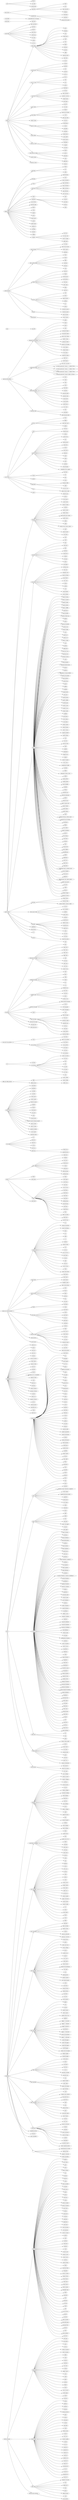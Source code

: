 digraph G {
  rankdir=LR;
  ranksep="3.0";
  "herbs and spices" -> "herbs" ;
  "herbs" -> "angelica" ;
  "herbs" -> "silver linden" ;
  "herbs" -> "garlic" ;
  "herbs" -> "chives" ;
  "herbs" -> "lemon verbena" ;
  "herbs" -> "dill" ;
  "herbs" -> "tarragon" ;
  "herbs" -> "mugwort" ;
  "herbs" -> "turnip" ;
  "herbs" -> "roman camomile" ;
  "herbs" -> "coriander" ;
  "herbs" -> "lemon grass" ;
  "herbs" -> "fennel" ;
  "herbs" -> "hyssop" ;
  "herbs" -> "sweet bay" ;
  "herbs" -> "lovage" ;
  "herbs" -> "mexican oregano" ;
  "herbs" -> "german camomile" ;
  "herbs" -> "lemon balm" ;
  "herbs" -> "mentha" ;
  "herbs" -> "orange mint" ;
  "herbs" -> "cornmint" ;
  "herbs" -> "spearmint" ;
  "herbs" -> "peppermint" ;
  "herbs" -> "sweet basil" ;
  "herbs" -> "sweet marjoram" ;
  "herbs" -> "pot marjoram" ;
  "herbs" -> "common oregano" ;
  "herbs" -> "parsley" ;
  "herbs" -> "anise" ;
  "herbs" -> "purslane" ;
  "herbs" -> "watercress" ;
  "herbs" -> "rosemary" ;
  "herbs" -> "sorrel" ;
  "herbs" -> "common sage" ;
  "herbs" -> "summer savory" ;
  "herbs" -> "winter savory" ;
  "herbs" -> "dandelion" ;
  "herbs" -> "common thyme" ;
  "herbs" -> "linden" ;
  "herbs" -> "small-leaf linden" ;
  "herbs" -> "fenugreek" ;
  "herbs" -> "common verbena" ;
  "herbs" -> "chinese chives" ;
  "herbs" -> "lemon thyme" ;
  "herbs" -> "welsh onion" ;
  "herbs" -> "celery leaves" ;
  "herbs" -> "italian oregano" ;
  "herbs" -> "pineappple sage" ;
  "herbs" -> "alfalfa" ;
  "herbs" -> "amaranth" ;
  "herbs" -> "dock" ;
  "herbs" -> "fireweed" ;
  "herbs" -> "rose hip" ;
  "herbs" -> "roselle" ;
  "herbs" -> "teff" ;
  "herbs" -> "tea leaf willow" ;
  "herbs" -> "epazote" ;
  "herbs" -> "sourdock" ;
  "herbs" -> "yellow pond-lily" ;
  "herbs" -> "soft-necked garlic" ;
  "herbs" -> "asparagus fern" ;
  "herbs" -> "guarana" ;
  "herbs" -> "mate" ;
  "herbs" -> "white mulberry" ;
  "herbs" -> "red clover" ;
  "herbs and spices" -> "spices" ;
  "spices" -> "wild celery" ;
  "spices" -> "horseradish" ;
  "spices" -> "capers" ;
  "spices" -> "caraway" ;
  "spices" -> "chinese cinnamon" ;
  "spices" -> "ceylon cinnamon" ;
  "spices" -> "saffron" ;
  "spices" -> "cumin" ;
  "spices" -> "turmeric" ;
  "spices" -> "cardamom" ;
  "spices" -> "star anise" ;
  "spices" -> "nutmeg" ;
  "spices" -> "pepper (spice)" ;
  "spices" -> "cloves" ;
  "spices" -> "vanilla" ;
  "spices" -> "ginger" ;
  "spices" -> "ginseng" ;
  "spices" -> "allspice" ;
  "spices" -> "chervil" ;
  "spices" -> "white mustard" ;
  "spices" -> "opium poppy" ;
  "spices" -> "wasabi" ;
  "spices" -> "cinnamon" ;
  "herbs and spices" -> "oilseed crops" ;
  "oilseed crops" -> "borage" ;
  "oilseed crops" -> "safflower" ;
  "oilseed crops" -> "sunflower" ;
  "oilseed crops" -> "flaxseed" ;
  "oilseed crops" -> "evening primrose" ;
  "oilseed crops" -> "poppy" ;
  "oilseed crops" -> "sesame" ;
  "oilseed crops" -> "cottonseed" ;
  "oilseed crops" -> "oil palm" ;
  "oilseed crops" -> "sago palm" ;
  "oilseed crops" -> "canola" ;
  "oilseed crops" -> "babassu palm" ;
  "oilseed crops" -> "cupuaçu" ;
  "oilseed crops" -> "shea tree" ;
  "oilseed crops" -> "oil-seed camellia" ;
  "oilseed crops" -> "ucuhuba" ;
  "oilseed crops" -> "olive oil" ;
  "oilseed crops" -> "linseed oil" ;
  "oilseed crops" -> "rapeseed oil" ;
  "oilseed crops" -> "soybean oil" ;
  "oilseed crops" -> "canola oil" ;
  "oilseed crops" -> "sunflower oil" ;
  "oilseed crops" -> "coconut oil" ;
  "oilseed crops" -> "peanut oil" ;
  "oilseed crops" -> "cottonseed oil" ;
  "oilseed crops" -> "corn oil" ;
  "oilseed crops" -> "avocado oil" ;
  "oilseed crops" -> "grapeseed oil" ;
  "oilseed crops" -> "sesame oil" ;
  "herbs and spices" -> "other seeds" ;
  "other seeds" -> "breadnut tree seed" ;
  "other seeds" -> "chia" ;
  "other seeds" -> "ginkgo nuts" ;
  "other seeds" -> "lotus" ;
  "other seeds" -> "quinoa" ;
  "other seeds" -> "hedge mustard" ;
  "other seeds" -> "rowal" ;
  "herbs and spices" -> "herb and spice mixtures" ;
  "herb and spice mixtures" -> "curry powder" ;
  "vegetables" -> "cabbages" ;
  "cabbages" -> "savoy cabbage" ;
  "cabbages" -> "chinese mustard" ;
  "cabbages" -> "common cabbage" ;
  "cabbages" -> "cauliflower" ;
  "cabbages" -> "brussel sprouts" ;
  "cabbages" -> "broccoli" ;
  "cabbages" -> "chinese cabbage" ;
  "cabbages" -> "tronchuda cabbage" ;
  "cabbages" -> "black cabbage" ;
  "cabbages" -> "komatsuna" ;
  "cabbages" -> "pak choy" ;
  "cabbages" -> "napa cabbage" ;
  "cabbages" -> "kai-lan" ;
  "cabbages" -> "oxheart cabbage" ;
  "cabbages" -> "rapini" ;
  "cabbages" -> "chinese broccoli" ;
  "cabbages" -> "kale" ;
  "cabbages" -> "mustard spinach" ;
  "cabbages" -> "cabbage" ;
  "cabbages" -> "white cabbage" ;
  "cabbages" -> "green cabbage" ;
  "vegetables" -> "onion-family vegetables" ;
  "onion-family vegetables" -> "allium" ;
  "onion-family vegetables" -> "garden onion" ;
  "onion-family vegetables" -> "leek" ;
  "onion-family vegetables" -> "garden onion (var.)" ;
  "onion-family vegetables" -> "shallot" ;
  "onion-family vegetables" -> "wild leek" ;
  "onion-family vegetables" -> "white onion" ;
  "onion-family vegetables" -> "red onion" ;
  "onion-family vegetables" -> "green onion" ;
  "vegetables" -> "root vegetables" ;
  "root vegetables" -> "burdock" ;
  "root vegetables" -> "swede" ;
  "root vegetables" -> "rape" ;
  "root vegetables" -> "kohlrabi" ;
  "root vegetables" -> "chicory" ;
  "root vegetables" -> "wild carrot" ;
  "root vegetables" -> "parsnip" ;
  "root vegetables" -> "radish" ;
  "root vegetables" -> "celeriac" ;
  "root vegetables" -> "carrot" ;
  "root vegetables" -> "chicory roots" ;
  "root vegetables" -> "daikon radish" ;
  "root vegetables" -> "black radish" ;
  "root vegetables" -> "radish (var.)" ;
  "root vegetables" -> "red beetroot" ;
  "root vegetables" -> "oregon yampah" ;
  "root vegetables" -> "alpine sweetvetch" ;
  "root vegetables" -> "prairie turnip" ;
  "root vegetables" -> "common salsify" ;
  "root vegetables" -> "taro" ;
  "root vegetables" -> "jicama" ;
  "root vegetables" -> "black salsify" ;
  "root vegetables" -> "thistle" ;
  "root vegetables" -> "crosne" ;
  "root vegetables" -> "eddoe" ;
  "vegetables" -> "shoot vegetables" ;
  "shoot vegetables" -> "asparagus" ;
  "shoot vegetables" -> "globe artichoke" ;
  "shoot vegetables" -> "bamboo shoots" ;
  "shoot vegetables" -> "cardoon" ;
  "shoot vegetables" -> "american pokeweed" ;
  "shoot vegetables" -> "asparagus racemosus" ;
  "vegetables" -> "leaf vegetables" ;
  "leaf vegetables" -> "common beet" ;
  "leaf vegetables" -> "endive" ;
  "leaf vegetables" -> "rocket salad (ssp.)" ;
  "leaf vegetables" -> "swamp cabbage" ;
  "leaf vegetables" -> "lettuce" ;
  "leaf vegetables" -> "garden cress" ;
  "leaf vegetables" -> "spinach" ;
  "leaf vegetables" -> "swiss chard" ;
  "leaf vegetables" -> "rocket salad" ;
  "leaf vegetables" -> "chicory leaves" ;
  "leaf vegetables" -> "garland chrysanthemum" ;
  "leaf vegetables" -> "corn salad" ;
  "leaf vegetables" -> "jute" ;
  "leaf vegetables" -> "lambsquarters" ;
  "leaf vegetables" -> "malabar spinach" ;
  "leaf vegetables" -> "new zealand spinach" ;
  "leaf vegetables" -> "yautia" ;
  "leaf vegetables" -> "ostrich fern" ;
  "leaf vegetables" -> "romaine lettuce" ;
  "leaf vegetables" -> "iceberg lettuce" ;
  "leaf vegetables" -> "pea shoots" ;
  "leaf vegetables" -> "yau choy" ;
  "leaf vegetables" -> "water spinach" ;
  "vegetables" -> "fruit vegetables" ;
  "fruit vegetables" -> "pepper" ;
  "fruit vegetables" -> "olive" ;
  "fruit vegetables" -> "avocado" ;
  "fruit vegetables" -> "garden tomato" ;
  "fruit vegetables" -> "cherry tomato" ;
  "fruit vegetables" -> "garden tomato (var.)" ;
  "fruit vegetables" -> "eggplant" ;
  "fruit vegetables" -> "pepper (c. baccatum)" ;
  "fruit vegetables" -> "pepper (c. chinense)" ;
  "fruit vegetables" -> "pepper (capsicum)" ;
  "fruit vegetables" -> "groundcherry" ;
  "fruit vegetables" -> "pepper (c. frutescens)" ;
  "fruit vegetables" -> "mexican groundcherry" ;
  "fruit vegetables" -> "pepper (c. pubescens)" ;
  "fruit vegetables" -> "green bell pepper" ;
  "fruit vegetables" -> "yellow bell pepper" ;
  "fruit vegetables" -> "orange bell pepper" ;
  "fruit vegetables" -> "red bell pepper" ;
  "fruit vegetables" -> "italian sweet red pepper" ;
  "fruit vegetables" -> "jalapeno pepper" ;
  "fruit vegetables" -> "cubanelle pepper" ;
  "vegetables" -> "tubers" ;
  "tubers" -> "sweet potato" ;
  "tubers" -> "potato" ;
  "tubers" -> "arrowhead" ;
  "tubers" -> "arrowroot" ;
  "tubers" -> "cassava" ;
  "tubers" -> "jerusalem artichoke" ;
  "tubers" -> "mountain yam" ;
  "tubers" -> "yam" ;
  "vegetables" -> "stalk vegetables" ;
  "stalk vegetables" -> "garden rhubarb" ;
  "stalk vegetables" -> "celery stalks" ;
  "stalk vegetables" -> "alaska wild rhubarb" ;
  "vegetables" -> "other vegetables" ;
  "other vegetables" -> "giant butterbur" ;
  "other vegetables" -> "carob" ;
  "other vegetables" -> "chinese water chestnut" ;
  "other vegetables" -> "horseradish tree" ;
  "other vegetables" -> "sacred lotus" ;
  "other vegetables" -> "nopal" ;
  "other vegetables" -> "okra" ;
  "other vegetables" -> "sesbania flower" ;
  "other vegetables" -> "agave" ;
  "other vegetables" -> "narrowleaf cattail" ;
  "other vegetables" -> "heart of palm" ;
  "other vegetables" -> "tree fern" ;
  "vegetables" -> "mushrooms" ;
  "mushrooms" -> "jew's ear" ;
  "mushrooms" -> "common mushroom" ;
  "mushrooms" -> "shiitake" ;
  "mushrooms" -> "enokitake" ;
  "mushrooms" -> "oyster mushroom" ;
  "mushrooms" -> "cloud ear fungus" ;
  "mushrooms" -> "maitake" ;
  "mushrooms" -> "chanterelle" ;
  "mushrooms" -> "morchella (morel)" ;
  "vegetables" -> "vegetable products" ;
  "vegetable products" -> "other vegetable product" ;
  "vegetables" -> "brassicas" ;
  "vegetables" -> "green vegetables" ;
  "vegetables" -> "" ;
  "" -> "castanospermum australe" ;
  "" -> "gentiana lutea" ;
  "" -> "juniperus communis" ;
  "" -> "albizia gummifera" ;
  "fruits" -> "tropical fruits" ;
  "tropical fruits" -> "kiwi" ;
  "tropical fruits" -> "pineapple" ;
  "tropical fruits" -> "custard apple" ;
  "tropical fruits" -> "star fruit" ;
  "tropical fruits" -> "papaya" ;
  "tropical fruits" -> "japanese persimmon" ;
  "tropical fruits" -> "loquat" ;
  "tropical fruits" -> "wax apple" ;
  "tropical fruits" -> "lichee" ;
  "tropical fruits" -> "mango" ;
  "tropical fruits" -> "passion fruit" ;
  "tropical fruits" -> "guava" ;
  "tropical fruits" -> "pomegranate" ;
  "tropical fruits" -> "tamarind" ;
  "tropical fruits" -> "banana" ;
  "tropical fruits" -> "longan" ;
  "tropical fruits" -> "rambutan" ;
  "tropical fruits" -> "abiyuch" ;
  "tropical fruits" -> "acerola" ;
  "tropical fruits" -> "breadfruit" ;
  "tropical fruits" -> "natal plum" ;
  "tropical fruits" -> "cherimoya" ;
  "tropical fruits" -> "coconut" ;
  "tropical fruits" -> "durian" ;
  "tropical fruits" -> "jackfruit" ;
  "tropical fruits" -> "java plum" ;
  "tropical fruits" -> "kumquat" ;
  "tropical fruits" -> "mammee apple" ;
  "tropical fruits" -> "purple mangosteen" ;
  "tropical fruits" -> "common persimmon" ;
  "tropical fruits" -> "pitanga" ;
  "tropical fruits" -> "plains prickly pear" ;
  "tropical fruits" -> "french plantain" ;
  "tropical fruits" -> "prickly pear" ;
  "tropical fruits" -> "malabar plum" ;
  "tropical fruits" -> "sapodilla" ;
  "tropical fruits" -> "mamey sapote" ;
  "tropical fruits" -> "soursop" ;
  "tropical fruits" -> "sugar apple" ;
  "tropical fruits" -> "feijoa" ;
  "tropical fruits" -> "persimmon" ;
  "tropical fruits" -> "nance" ;
  "tropical fruits" -> "naranjilla" ;
  "tropical fruits" -> "mundu" ;
  "tropical fruits" -> "plantain" ;
  "tropical fruits" -> "pitaya" ;
  "fruits" -> "citrus" ;
  "citrus" -> "lime" ;
  "citrus" -> "lemon" ;
  "citrus" -> "pummelo" ;
  "citrus" -> "mandarin orange (clementine, tangerine)" ;
  "citrus" -> "sweet orange" ;
  "citrus" -> "grapefruit/pummelo hybrid" ;
  "citrus" -> "grapefruit" ;
  "citrus" -> "persian lime" ;
  "citrus" -> "sour orange" ;
  "citrus" -> "mikan" ;
  "citrus" -> "clementine" ;
  "fruits" -> "pomes" ;
  "pomes" -> "quince" ;
  "pomes" -> "apple" ;
  "pomes" -> "medlar" ;
  "pomes" -> "pear" ;
  "pomes" -> "asian pear" ;
  "pomes" -> "malus (crab apple)" ;
  "pomes" -> "yali pear" ;
  "pomes" -> "green apple" ;
  "fruits" -> "berries" ;
  "berries" -> "black crowberry" ;
  "berries" -> "strawberry" ;
  "berries" -> "black huckleberry" ;
  "berries" -> "sea-buckthornberry" ;
  "berries" -> "mulberry" ;
  "berries" -> "black mulberry" ;
  "berries" -> "black chokeberry" ;
  "berries" -> "blackcurrant" ;
  "berries" -> "redcurrant" ;
  "berries" -> "gooseberry" ;
  "berries" -> "rubus (blackberry, raspberry)" ;
  "berries" -> "cloudberry" ;
  "berries" -> "red raspberry" ;
  "berries" -> "black raspberry" ;
  "berries" -> "black elderberry" ;
  "berries" -> "rowanberry" ;
  "berries" -> "vaccinium (blueberry, cranberry, huckleberry)" ;
  "berries" -> "lowbush blueberry" ;
  "berries" -> "sparkleberry" ;
  "berries" -> "highbush blueberry" ;
  "berries" -> "american cranberry" ;
  "berries" -> "bilberry" ;
  "berries" -> "lingonberry" ;
  "berries" -> "muscadine grape" ;
  "berries" -> "common grape" ;
  "berries" -> "arctic blackberry" ;
  "berries" -> "bayberry" ;
  "berries" -> "elliott's blueberry" ;
  "berries" -> "canada blueberry" ;
  "berries" -> "bog bilberry" ;
  "berries" -> "buffalo currant" ;
  "berries" -> "european cranberry" ;
  "berries" -> "deerberry" ;
  "berries" -> "cascade huckleberry" ;
  "berries" -> "oval-leaf huckleberry" ;
  "berries" -> "evergreen huckleberry" ;
  "berries" -> "red huckleberry" ;
  "berries" -> "summer grape" ;
  "berries" -> "fox grape" ;
  "berries" -> "half-highbush blueberry" ;
  "berries" -> "jostaberry" ;
  "berries" -> "sweet rowanberry" ;
  "berries" -> "skunk currant" ;
  "berries" -> "squashberry" ;
  "berries" -> "elderberry" ;
  "berries" -> "grape" ;
  "berries" -> "alaska blueberry" ;
  "berries" -> "loganberry" ;
  "berries" -> "ohelo berry" ;
  "berries" -> "salmonberry" ;
  "berries" -> "strawberry guava" ;
  "berries" -> "boysenberry" ;
  "berries" -> "chinese bayberry" ;
  "berries" -> "saskatoon berry" ;
  "berries" -> "nanking cherry" ;
  "berries" -> "rabbiteye blueberry" ;
  "berries" -> "evergreen blackberry" ;
  "berries" -> "thornless blackberry" ;
  "berries" -> "tropical highland blackberry" ;
  "berries" -> "andean blackberry" ;
  "berries" -> "blackberry" ;
  "berries" -> "partridge berry" ;
  "berries" -> "green grape" ;
  "berries" -> "red grape" ;
  "berries" -> "black plum" ;
  "berries" -> "black raisin" ;
  "berries" -> "chineese plum" ;
  "berries" -> "green plum" ;
  "berries" -> "wampee" ;
  "berries" -> "goji" ;
  "berries" -> "monk fruit" ;
  "berries" -> "hawthorn" ;
  "berries" -> "lantern fruit" ;
  "berries" -> "cape gooseberry" ;
  "fruits" -> "other fruits" ;
  "other fruits" -> "fig" ;
  "other fruits" -> "date" ;
  "other fruits" -> "jujube" ;
  "fruits" -> "drupes" ;
  "drupes" -> "prunus (cherry, plum)" ;
  "drupes" -> "apricot" ;
  "drupes" -> "sweet cherry" ;
  "drupes" -> "sour cherry" ;
  "drupes" -> "european plum" ;
  "drupes" -> "peach" ;
  "drupes" -> "nectarine" ;
  "drupes" -> "peach (var.)" ;
  "drupes" -> "common chokecherry" ;
  "fruits" -> "fruit products" ;
  "fruit products" -> "fruit preserve" ;
  "fruit products" -> "other fruit product" ;
  "fruit products" -> "fruit salad" ;
  "nuts" -> "cashew nut" ;
  "nuts" -> "peanut" ;
  "nuts" -> "brazil nut" ;
  "nuts" -> "pecan nut" ;
  "nuts" -> "chestnut" ;
  "nuts" -> "common hazelnut" ;
  "nuts" -> "black walnut" ;
  "nuts" -> "common walnut" ;
  "nuts" -> "pine nut" ;
  "nuts" -> "pistachio" ;
  "nuts" -> "almond" ;
  "nuts" -> "macadamia nut (m. tetraphylla)" ;
  "nuts" -> "japanese walnut" ;
  "nuts" -> "acorn" ;
  "nuts" -> "beech nut" ;
  "nuts" -> "butternut" ;
  "nuts" -> "chinese chestnut" ;
  "nuts" -> "european chestnut" ;
  "nuts" -> "hazelnut" ;
  "nuts" -> "hickory nut" ;
  "nuts" -> "japanese chestnut" ;
  "nuts" -> "pili nut" ;
  "nuts" -> "colorado pinyon" ;
  "nuts" -> "macadamia nut" ;
  "nuts" -> "walnut" ;
  "nuts" -> "mixed nuts" ;
  "cereals and cereal products" -> "cereals" ;
  "cereals" -> "oat" ;
  "cereals" -> "common buckwheat" ;
  "cereals" -> "tartary buckwheat" ;
  "cereals" -> "barley" ;
  "cereals" -> "rice" ;
  "cereals" -> "millet" ;
  "cereals" -> "rye" ;
  "cereals" -> "sorghum" ;
  "cereals" -> "common wheat" ;
  "cereals" -> "corn" ;
  "cereals" -> "red rice" ;
  "cereals" -> "annual wild rice" ;
  "cereals" -> "hard wheat" ;
  "cereals" -> "triticale" ;
  "cereals" -> "spelt" ;
  "cereals" -> "wild rice" ;
  "cereals" -> "oriental wheat" ;
  "cereals" -> "wheat" ;
  "cereals" -> "whole wheat bread" ;
  "cereals" -> "white bread" ;
  "cereals and cereal products" -> "other breads" ;
  "other breads" -> "other bread" ;
  "other breads" -> "potato bread" ;
  "cereals and cereal products" -> "cereal products" ;
  "cereal products" -> "breakfast cereal" ;
  "cereal products" -> "other cereal product" ;
  "cereal products" -> "pasta" ;
  "cereal products" -> "biscuit" ;
  "cereal products" -> "bulgur" ;
  "cereal products" -> "semolina" ;
  "cereal products" -> "flour" ;
  "cereal products" -> "corn grits" ;
  "cereals and cereal products" -> "doughs" ;
  "doughs" -> "sourdough" ;
  "doughs" -> "dough" ;
  "cereals and cereal products" -> "flat breads" ;
  "flat breads" -> "crisp bread" ;
  "flat breads" -> "tortilla" ;
  "flat breads" -> "pita bread" ;
  "flat breads" -> "focaccia" ;
  "flat breads" -> "piki bread" ;
  "flat breads" -> "cornbread" ;
  "cereals and cereal products" -> "leavened breads" ;
  "leavened breads" -> "zwieback" ;
  "leavened breads" -> "bagel" ;
  "leavened breads" -> "french toast" ;
  "leavened breads" -> "wheat bread" ;
  "leavened breads" -> "rye bread" ;
  "leavened breads" -> "oat bread" ;
  "leavened breads" -> "multigrain bread" ;
  "leavened breads" -> "rice bread" ;
  "leavened breads" -> "pan dulce" ;
  "cereals and cereal products" -> "bread products" ;
  "bread products" -> "other bread product" ;
  "cereals and cereal products" -> "sweet breads" ;
  "sweet breads" -> "raisin bread" ;
  "pulses" -> "peas" ;
  "peas" -> "pigeon pea" ;
  "peas" -> "chickpea" ;
  "peas" -> "grass pea" ;
  "peas" -> "common pea" ;
  "peas" -> "cowpea" ;
  "peas" -> "catjang pea" ;
  "peas" -> "black-eyed pea" ;
  "peas" -> "yardlong bean" ;
  "pulses" -> "lentils" ;
  "pulses" -> "other pulses" ;
  "other pulses" -> "lupine" ;
  "other pulses" -> "white lupine" ;
  "pulses" -> "beans" ;
  "beans" -> "scarlet bean" ;
  "beans" -> "lima bean" ;
  "beans" -> "common bean" ;
  "beans" -> "broad bean" ;
  "beans" -> "adzuki bean" ;
  "beans" -> "gram bean" ;
  "beans" -> "mung bean" ;
  "beans" -> "climbing bean" ;
  "beans" -> "hyacinth bean" ;
  "beans" -> "moth bean" ;
  "beans" -> "winged bean" ;
  "beans" -> "bean" ;
  "beans" -> "yellow wax bean" ;
  "beans" -> "green bean" ;
  "beans" -> "cannellini bean" ;
  "pulses" -> "green lentil" ;
  "teas" -> "tea" ;
  "teas" -> "black tea" ;
  "teas" -> "green tea" ;
  "teas" -> "red tea" ;
  "teas" -> "herbal tea" ;
  "teas" -> "herbal teas" ;
  "herbal teas" -> "hibiscus tea" ;
  "herbal teas" -> "greenthread tea" ;
  "gourds" -> "watermelon" ;
  "gourds" -> "muskmelon" ;
  "gourds" -> "cucumber" ;
  "gourds" -> "cucurbita" ;
  "gourds" -> "bitter gourd" ;
  "gourds" -> "winter squash" ;
  "gourds" -> "butternut squash" ;
  "gourds" -> "calabash" ;
  "gourds" -> "chayote" ;
  "gourds" -> "towel gourd" ;
  "gourds" -> "wax gourd" ;
  "gourds" -> "tinda" ;
  "gourds" -> "horned melon" ;
  "gourds" -> "sunburst squash (pattypan squash)" ;
  "gourds" -> "green zucchini" ;
  "gourds" -> "yellow zucchini" ;
  "gourds" -> "japanese pumpkin" ;
  "gourds" -> "acorn squash" ;
  "gourds" -> "cantaloupe melon" ;
  "coffee and coffee products" -> "coffee" ;
  "coffee" -> "arabica coffee" ;
  "coffee" -> "robusta coffee" ;
  "coffee and coffee products" -> "coffee products" ;
  "coffee products" -> "coffee mocha" ;
  "soy" -> "soy bean" ;
  "soy" -> "soy products" ;
  "soy products" -> "other soy product" ;
  "soy products" -> "soy sauce" ;
  "soy products" -> "miso" ;
  "soy products" -> "tofu" ;
  "soy products" -> "soy milk" ;
  "soy products" -> "soy yogurt" ;
  "soy products" -> "soy cream" ;
  "soy products" -> "natto" ;
  "cocoa and cocoa products" -> "cocoa" ;
  "cocoa" -> "cocoa bean" ;
  "cocoa and cocoa products" -> "cocoa products" ;
  "cocoa products" -> "other cocoa product" ;
  "cocoa products" -> "cocoa butter" ;
  "cocoa products" -> "cocoa powder" ;
  "cocoa products" -> "cocoa liquor" ;
  "cocoa products" -> "chocolate" ;
  "cocoa products" -> "hot chocolate" ;
  "beverages" -> "fermented beverages" ;
  "fermented beverages" -> "beer" ;
  "fermented beverages" -> "grape wine" ;
  "fermented beverages" -> "berry wine" ;
  "fermented beverages" -> "other wine" ;
  "fermented beverages" -> "apple cider" ;
  "fermented beverages" -> "sake" ;
  "fermented beverages" -> "red wine" ;
  "fermented beverages" -> "white wine" ;
  "fermented beverages" -> "rosé wine" ;
  "fermented beverages" -> "dessert wine" ;
  "beverages" -> "distilled beverages" ;
  "distilled beverages" -> "spirit" ;
  "distilled beverages" -> "liquor" ;
  "distilled beverages" -> "vodka" ;
  "distilled beverages" -> "whisky" ;
  "distilled beverages" -> "gin" ;
  "distilled beverages" -> "rum" ;
  "beverages" -> "fortified wines" ;
  "fortified wines" -> "fortified wine" ;
  "fortified wines" -> "port wine" ;
  "fortified wines" -> "vermouth" ;
  "fortified wines" -> "sherry" ;
  "fortified wines" -> "madeira wine" ;
  "beverages" -> "alcoholic beverages" ;
  "alcoholic beverages" -> "other alcoholic beverage" ;
  "alcoholic beverages" -> "cocktail" ;
  "alcoholic beverages" -> "red champagne" ;
  "alcoholic beverages" -> "white champagne" ;
  "beverages" -> "waters" ;
  "waters" -> "water" ;
  "beverages" -> "other beverages" ;
  "other beverages" -> "other beverage" ;
  "other beverages" -> "fruit juice" ;
  "other beverages" -> "fruit-flavor drink" ;
  "other beverages" -> "vegetable juice" ;
  "other beverages" -> "horchata" ;
  "other beverages" -> "soft drink" ;
  "beverages" -> "nutritional beverages" ;
  "nutritional beverages" -> "energy drink" ;
  "nutritional beverages" -> "nutritional drink" ;
  "beverages" -> "red grape juice" ;
  "beverages" -> "white grape juice" ;
  "aquatic foods" -> "mollusks" ;
  "mollusks" -> "abalone" ;
  "mollusks" -> "blue mussel" ;
  "mollusks" -> "nuttall cockle" ;
  "mollusks" -> "common octopus" ;
  "mollusks" -> "cuttlefish" ;
  "mollusks" -> "eastern oyster" ;
  "mollusks" -> "leather chiton" ;
  "mollusks" -> "north pacific giant octopus" ;
  "mollusks" -> "pacific oyster" ;
  "mollusks" -> "scallop" ;
  "mollusks" -> "whelk" ;
  "mollusks" -> "bivalvia (clam, mussel, oyster)" ;
  "mollusks" -> "squid" ;
  "mollusks" -> "marine mussel" ;
  "mollusks" -> "true oyster" ;
  "mollusks" -> "snail" ;
  "mollusks" -> "conch" ;
  "aquatic foods" -> "seaweed" ;
  "seaweed" -> "agar" ;
  "seaweed" -> "irish moss" ;
  "seaweed" -> "kelp" ;
  "seaweed" -> "spirulina" ;
  "seaweed" -> "purple laver" ;
  "seaweed" -> "wakame" ;
  "seaweed" -> "red algae" ;
  "seaweed" -> "kombu" ;
  "seaweed" -> "macroalgae" ;
  "aquatic foods" -> "crustaceans" ;
  "crustaceans" -> "red king crab" ;
  "crustaceans" -> "blue crab" ;
  "crustaceans" -> "dungeness crab" ;
  "crustaceans" -> "american lobster" ;
  "crustaceans" -> "spiny lobster" ;
  "crustaceans" -> "snow crab" ;
  "crustaceans" -> "shrimp" ;
  "crustaceans" -> "crayfish" ;
  "crustaceans" -> "crab" ;
  "crustaceans" -> "clawed lobster" ;
  "crustaceans" -> "norway lobster" ;
  "aquatic foods" -> "fishes" ;
  "fishes" -> "atlantic herring" ;
  "fishes" -> "atlantic mackerel" ;
  "fishes" -> "painted comber" ;
  "fishes" -> "atlantic pollock" ;
  "fishes" -> "atlantic wolffish" ;
  "fishes" -> "striped bass" ;
  "fishes" -> "alaska blackfish" ;
  "fishes" -> "northern bluefin tuna" ;
  "fishes" -> "bluefish" ;
  "fishes" -> "burbot" ;
  "fishes" -> "american butterfish" ;
  "fishes" -> "common carp" ;
  "fishes" -> "channel catfish" ;
  "fishes" -> "cisco" ;
  "fishes" -> "pacific cod" ;
  "fishes" -> "atlantic cod" ;
  "fishes" -> "atlantic croaker" ;
  "fishes" -> "cusk" ;
  "fishes" -> "devilfish" ;
  "fishes" -> "dolphin fish" ;
  "fishes" -> "freshwater drum" ;
  "fishes" -> "freshwater eel" ;
  "fishes" -> "european anchovy" ;
  "fishes" -> "turbot" ;
  "fishes" -> "florida pompano" ;
  "fishes" -> "greenland halibut/turbot" ;
  "fishes" -> "grouper" ;
  "fishes" -> "haddock" ;
  "fishes" -> "hippoglossus (common halibut)" ;
  "fishes" -> "pacific jack mackerel" ;
  "fishes" -> "king mackerel" ;
  "fishes" -> "common ling" ;
  "fishes" -> "lingcod" ;
  "fishes" -> "milkfish" ;
  "fishes" -> "monkfish" ;
  "fishes" -> "striped mullet" ;
  "fishes" -> "ocean pout" ;
  "fishes" -> "pacific herring" ;
  "fishes" -> "pacific rockfish" ;
  "fishes" -> "northern pike" ;
  "fishes" -> "rainbow smelt" ;
  "fishes" -> "rainbow trout" ;
  "fishes" -> "orange roughy" ;
  "fishes" -> "sablefish" ;
  "fishes" -> "pink salmon" ;
  "fishes" -> "chum salmon" ;
  "fishes" -> "coho salmon" ;
  "fishes" -> "sockeye salmon" ;
  "fishes" -> "chinook salmon" ;
  "fishes" -> "atlantic salmon" ;
  "fishes" -> "spanish mackerel" ;
  "fishes" -> "pacific sardine" ;
  "fishes" -> "scup" ;
  "fishes" -> "sea trout" ;
  "fishes" -> "american shad" ;
  "fishes" -> "shark" ;
  "fishes" -> "sheefish" ;
  "fishes" -> "sheepshead" ;
  "fishes" -> "skipjack tuna" ;
  "fishes" -> "snapper" ;
  "fishes" -> "greater sturgeon" ;
  "fishes" -> "white sucker" ;
  "fishes" -> "pumpkinseed sunfish" ;
  "fishes" -> "swordfish" ;
  "fishes" -> "tilefish" ;
  "fishes" -> "salmonidae (salmon, trout)" ;
  "fishes" -> "walleye" ;
  "fishes" -> "alaska pollock" ;
  "fishes" -> "coalfish pollock" ;
  "fishes" -> "broad whitefish" ;
  "fishes" -> "whitefish" ;
  "fishes" -> "whiting" ;
  "fishes" -> "yellowfin tuna" ;
  "fishes" -> "yellowtail amberjack" ;
  "fishes" -> "pollock" ;
  "fishes" -> "albacore tuna" ;
  "fishes" -> "gadus (common cod)" ;
  "fishes" -> "atlantic halibut" ;
  "fishes" -> "pacific halibut" ;
  "fishes" -> "pacific salmon" ;
  "fishes" -> "smelt" ;
  "fishes" -> "clupeinae (herring, sardine, sprat)" ;
  "fishes" -> "percoidei (bass and others)" ;
  "fishes" -> "perciformes" ;
  "fishes" -> "flatfish" ;
  "fishes" -> "spot croaker" ;
  "fishes" -> "atlantic menhaden" ;
  "fishes" -> "anchovy" ;
  "fishes" -> "blue whiting" ;
  "fishes" -> "carp bream" ;
  "fishes" -> "sturgeon" ;
  "fishes" -> "charr" ;
  "fishes" -> "common dab" ;
  "fishes" -> "spiny dogfish" ;
  "fishes" -> "anguilliformes" ;
  "fishes" -> "garfish" ;
  "fishes" -> "gadiformes" ;
  "fishes" -> "lake trout" ;
  "fishes" -> "lemon sole" ;
  "fishes" -> "lumpsucker" ;
  "fishes" -> "scombridae (bonito, mackerel, tuna)" ;
  "fishes" -> "norway haddock" ;
  "fishes" -> "norway pout" ;
  "fishes" -> "pikeperch" ;
  "fishes" -> "pleuronectidae (dab, halibut, plaice)" ;
  "fishes" -> "pacific ocean perch" ;
  "fishes" -> "true sole" ;
  "fishes" -> "catfish" ;
  "fishes" -> "thunnus" ;
  "fishes" -> "cichlidae (tilapia)" ;
  "fishes" -> "japanese sea bass" ;
  "aquatic foods" -> "cetaceans" ;
  "cetaceans" -> "beluga whale" ;
  "cetaceans" -> "bowhead whale" ;
  "cetaceans" -> "cetacea (dolphin, porpoise, whale)" ;
  "aquatic foods" -> "other aquatic foods" ;
  "other aquatic foods" -> "tunicate" ;
  "other aquatic foods" -> "sea cucumber" ;
  "other aquatic foods" -> "jellyfish" ;
  "other aquatic foods" -> "green turtle" ;
  "other aquatic foods" -> "ascidians" ;
  "aquatic foods" -> "pinnipeds" ;
  "pinnipeds" -> "spotted seal" ;
  "pinnipeds" -> "steller sea lion" ;
  "pinnipeds" -> "bearded seal" ;
  "pinnipeds" -> "ringed seal" ;
  "pinnipeds" -> "walrus" ;
  "pinnipeds" -> "true seal" ;
  "aquatic foods" -> "amphibians" ;
  "amphibians" -> "true frog" ;
  "aquatic foods" -> "fish products" ;
  "fish products" -> "other fish product" ;
  "aquatic foods" -> "roe" ;
  "aquatic foods" -> "bivalvia" ;
  "bivalvia" -> "clam" ;
  "animal foods" -> "bovines" ;
  "bovines" -> "bison" ;
  "bovines" -> "buffalo" ;
  "bovines" -> "cattle (beef, veal)" ;
  "bovines" -> "beefalo" ;
  "animal foods" -> "swine" ;
  "swine" -> "wild boar" ;
  "swine" -> "domestic pig" ;
  "animal foods" -> "poultry" ;
  "poultry" -> "chicken" ;
  "poultry" -> "mallard duck" ;
  "poultry" -> "emu" ;
  "poultry" -> "greylag goose" ;
  "poultry" -> "guinea hen" ;
  "poultry" -> "ostrich" ;
  "poultry" -> "velvet duck" ;
  "poultry" -> "pheasant" ;
  "poultry" -> "squab" ;
  "poultry" -> "turkey" ;
  "poultry" -> "quail" ;
  "poultry" -> "anatidae" ;
  "poultry" -> "rock ptarmigan" ;
  "poultry" -> "columbidae (dove, pigeon)" ;
  "animal foods" -> "venison" ;
  "venison" -> "mule deer" ;
  "venison" -> "elk" ;
  "venison" -> "deer" ;
  "animal foods" -> "equines" ;
  "equines" -> "horse" ;
  "animal foods" -> "lagomorphs" ;
  "lagomorphs" -> "european rabbit" ;
  "lagomorphs" -> "rabbit" ;
  "lagomorphs" -> "mountain hare" ;
  "animal foods" -> "ovis" ;
  "ovis" -> "sheep (mutton, lamb)" ;
  "animal foods" -> "caprae" ;
  "caprae" -> "domestic goat" ;
  "milk and milk products" -> "fermented milk products" ;
  "fermented milk products" -> "cheese" ;
  "fermented milk products" -> "yogurt" ;
  "fermented milk products" -> "ymer" ;
  "fermented milk products" -> "processed cheese" ;
  "fermented milk products" -> "mozzarella cheese" ;
  "fermented milk products" -> "plain cream cheese" ;
  "fermented milk products" -> "cheddar cheese" ;
  "fermented milk products" -> "parmesan cheese" ;
  "fermented milk products" -> "monterey jack cheese" ;
  "fermented milk products" -> "swiss cheese" ;
  "fermented milk products" -> "cottage cheese" ;
  "fermented milk products" -> "blue cheese" ;
  "fermented milk products" -> "greek feta cheese" ;
  "milk and milk products" -> "unfermented milks" ;
  "unfermented milks" -> "milk (cow)" ;
  "unfermented milks" -> "milk (human)" ;
  "unfermented milks" -> "milk (other mammals)" ;
  "unfermented milks" -> "cow milk, pasteurized, vitamin a + d added, 0% fat" ;
  "unfermented milks" -> "cow milk, pasteurized, vitamin a + d added, 1% fat" ;
  "unfermented milks" -> "cow milk, pasteurized, vitamin a + d added, 2% fat" ;
  "unfermented milks" -> "cow milk, pasteurized, vitamin d added, 3.25% fat" ;
  "milk and milk products" -> "other milk products" ;
  "other milk products" -> "butter" ;
  "other milk products" -> "cream" ;
  "other milk products" -> "whey" ;
  "other milk products" -> "casein" ;
  "other milk products" -> "dried milk" ;
  "other milk products" -> "butterfat" ;
  "other milk products" -> "evaporated milk" ;
  "other milk products" -> "condensed milk" ;
  "other milk products" -> "almond milk" ;
  "other milk products" -> "coconut milk" ;
  "other milk products" -> "salted butter" ;
  "other milk products" -> "sour cream" ;
  "milk and milk products" -> "fermented milks" ;
  "fermented milks" -> "kefir" ;
  "fermented milks" -> "buttermilk" ;
  "fermented milks" -> "other fermented milk" ;
  "eggs" -> "egg yolk" ;
  "confectioneries" -> "frozen desserts" ;
  "frozen desserts" -> "ice cream" ;
  "frozen desserts" -> "other frozen dessert" ;
  "frozen desserts" -> "frozen yogurt" ;
  "frozen desserts" -> "milkshake" ;
  "confectioneries" -> "other confectioneries" ;
  "other confectioneries" -> "honey" ;
  "other confectioneries" -> "nougat" ;
  "other confectioneries" -> "toffee" ;
  "other confectioneries" -> "marzipan" ;
  "other confectioneries" -> "meringue" ;
  "other confectioneries" -> "icing" ;
  "confectioneries" -> "candies" ;
  "candies" -> "liquorice" ;
  "candies" -> "dragée" ;
  "candies" -> "chewing gum" ;
  "candies" -> "marshmallow" ;
  "candies" -> "fruit gum" ;
  "candies" -> "other candy" ;
  "candies" -> "fudge" ;
  "candies" -> "candy bar" ;
  "confectioneries" -> "desserts" ;
  "desserts" -> "cake" ;
  "desserts" -> "pastry" ;
  "desserts" -> "gelatin dessert" ;
  "desserts" -> "pudding" ;
  "desserts" -> "pie" ;
  "desserts" -> "akutaq" ;
  "desserts" -> "chocolate mousse" ;
  "confectioneries" -> "spreads" ;
  "spreads" -> "chocolate spread" ;
  "spreads" -> "dulce de leche" ;
  "confectioneries" -> "milk desserts" ;
  "milk desserts" -> "sweet custard" ;
  "milk desserts" -> "junket" ;
  "baking goods" -> "seasonings" ;
  "seasonings" -> "vinegar" ;
  "seasonings" -> "salt" ;
  "seasonings" -> "adobo" ;
  "baking goods" -> "dressings" ;
  "dressings" -> "salad dressing" ;
  "baking goods" -> "sauces" ;
  "sauces" -> "sauce" ;
  "baking goods" -> "substitutes" ;
  "substitutes" -> "butter substitute" ;
  "substitutes" -> "sugar substitute" ;
  "substitutes" -> "cream substitute" ;
  "substitutes" -> "coffee substitute" ;
  "substitutes" -> "egg substitute" ;
  "substitutes" -> "milk substitute" ;
  "baking goods" -> "sugars" ;
  "sugars" -> "sugar" ;
  "baking goods" -> "condiments" ;
  "condiments" -> "mustard" ;
  "condiments" -> "remoulade" ;
  "condiments" -> "ketchup" ;
  "condiments" -> "relish" ;
  "baking goods" -> "meat bouillon" ;
  "baking goods" -> "leavening agent" ;
  "baking goods" -> "gelatin" ;
  "baking goods" -> "syrup" ;
  "baking goods" -> "topping" ;
  "baking goods" -> "pectin" ;
  "baking goods" -> "tapioca pearl" ;
  "baking goods" -> "spread" ;
  "baking goods" -> "phyllo dough" ;
  "baking goods" -> "cooking oil" ;
  "baking goods" -> "pie filling" ;
  "baking goods" -> "molasses" ;
  "baking goods" -> "stuffing" ;
  "baking goods" -> "wrappers" ;
  "wrappers" -> "pie crust" ;
  "wrappers" -> "ice cream cone" ;
  "wrappers" -> "wonton wrapper" ;
  "wrappers" -> "edible shell" ;
  "dishes" -> "other dishes" ;
  "other dishes" -> "pizza" ;
  "other dishes" -> "dumpling" ;
  "other dishes" -> "soup" ;
  "other dishes" -> "baked beans" ;
  "other dishes" -> "salad" ;
  "other dishes" -> "stew" ;
  "other dishes" -> "falafel" ;
  "other dishes" -> "frybread" ;
  "other dishes" -> "pancake" ;
  "other dishes" -> "waffle" ;
  "other dishes" -> "vegetarian food" ;
  "other dishes" -> "other dish" ;
  "other dishes" -> "pot pie" ;
  "dishes" -> "ground meat" ;
  "ground meat" -> "sausage" ;
  "ground meat" -> "meatball" ;
  "ground meat" -> "pate" ;
  "ground meat" -> "meatloaf" ;
  "ground meat" -> "cold cut" ;
  "dishes" -> "tex-mex cuisine" ;
  "tex-mex cuisine" -> "burrito" ;
  "tex-mex cuisine" -> "chili" ;
  "tex-mex cuisine" -> "taco" ;
  "tex-mex cuisine" -> "nachos" ;
  "dishes" -> "sandwiches" ;
  "sandwiches" -> "hamburger" ;
  "sandwiches" -> "hot dog" ;
  "sandwiches" -> "other sandwich" ;
  "sandwiches" -> "breakfast sandwich" ;
  "sandwiches" -> "veggie burger" ;
  "sandwiches" -> "fish burger" ;
  "dishes" -> "asian cuisine" ;
  "asian cuisine" -> "egg roll" ;
  "asian cuisine" -> "rice cake" ;
  "dishes" -> "pasta dishes" ;
  "pasta dishes" -> "lasagna" ;
  "pasta dishes" -> "macaroni and cheese" ;
  "pasta dishes" -> "ravioli" ;
  "pasta dishes" -> "other pasta dish" ;
  "dishes" -> "berber cuisine" ;
  "berber cuisine" -> "couscous" ;
  "dishes" -> "mexican cuisine" ;
  "mexican cuisine" -> "chimichanga" ;
  "mexican cuisine" -> "tostada" ;
  "mexican cuisine" -> "quesadilla" ;
  "mexican cuisine" -> "enchilada" ;
  "dishes" -> "potato dishes" ;
  "potato dishes" -> "baked potato" ;
  "potato dishes" -> "potato puffs" ;
  "potato dishes" -> "potato gratin" ;
  "dishes" -> "american cuisine" ;
  "american cuisine" -> "hushpuppy" ;
  "american cuisine" -> "scrapple" ;
  "american cuisine" -> "succotash" ;
  "dishes" -> "latin american cuisine" ;
  "latin american cuisine" -> "tamale" ;
  "latin american cuisine" -> "pupusa" ;
  "latin american cuisine" -> "empanada" ;
  "latin american cuisine" -> "arepa" ;
  "dishes" -> "jewish cuisine" ;
  "jewish cuisine" -> "gefilte fish" ;
  "dishes" -> "levantine cuisine" ;
  "levantine cuisine" -> "hummus" ;
  "snack foods" -> "other snack food" ;
  "snack foods" -> "snack bar" ;
  "snack foods" -> "popcorn" ;
  "snack foods" -> "potato chip" ;
  "snack foods" -> "tortilla chip" ;
  "snack foods" -> "corn chip" ;
  "snack foods" -> "cracker" ;
  "snack foods" -> "trail mix" ;
  "baby foods" -> "baby food" ;
  "unclassified" -> "unclassified food or beverage" ;
  "fats and oils" -> "animal fats" ;
  "animal fats" -> "tallow" ;
  "animal fats" -> "lard" ;
  "animal fats" -> "other animal fat" ;
  "animal fats" -> "dripping" ;
  "fats and oils" -> "vegetable fats" ;
  "vegetable fats" -> "shortening" ;
  "vegetable fats" -> "margarine" ;
  "vegetable fats" -> "margarine-like spread" ;
  "null" -> "fish oil" ;
  "null" -> "taco shell" ;
  "null" -> "tostada shell" ;
}